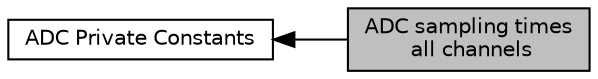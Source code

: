 digraph "ADC sampling times all channels"
{
  edge [fontname="Helvetica",fontsize="10",labelfontname="Helvetica",labelfontsize="10"];
  node [fontname="Helvetica",fontsize="10",shape=box];
  rankdir=LR;
  Node1 [label="ADC sampling times\l all channels",height=0.2,width=0.4,color="black", fillcolor="grey75", style="filled", fontcolor="black",tooltip=" "];
  Node2 [label="ADC Private Constants",height=0.2,width=0.4,color="black", fillcolor="white", style="filled",URL="$group___a_d_c___private___constants.html",tooltip=" "];
  Node2->Node1 [shape=plaintext, dir="back", style="solid"];
}
